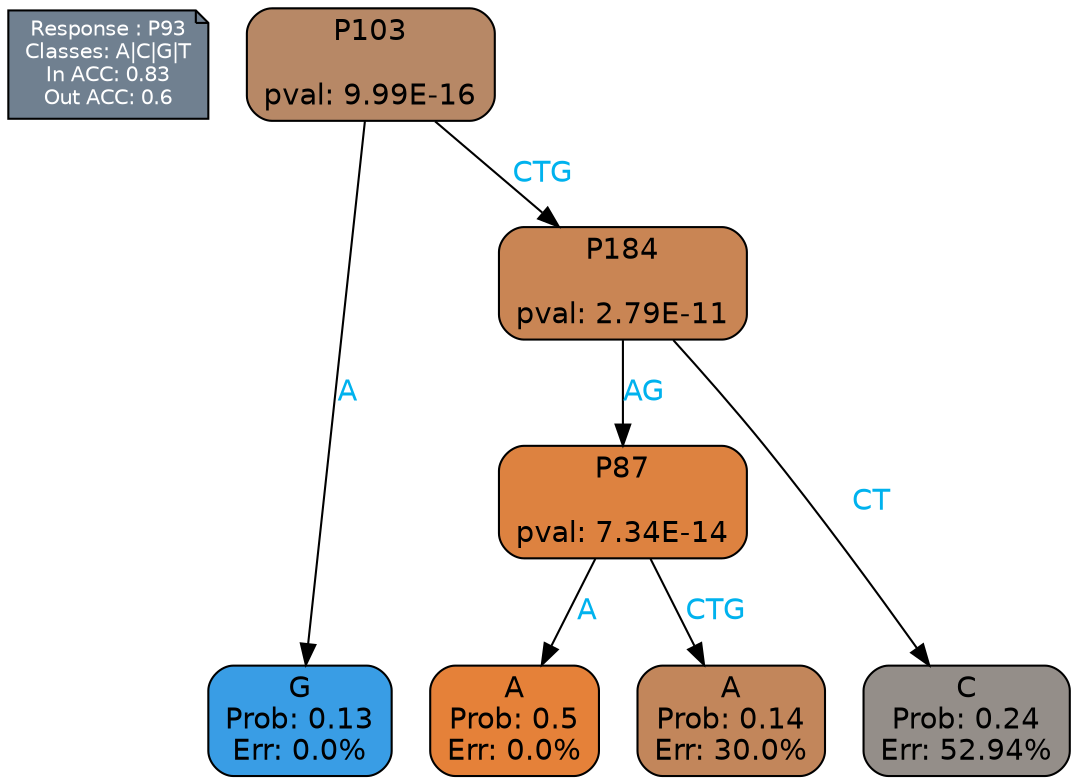 digraph Tree {
node [shape=box, style="filled, rounded", color="black", fontname=helvetica] ;
graph [ranksep=equally, splines=polylines, bgcolor=transparent, dpi=600] ;
edge [fontname=helvetica] ;
LEGEND [label="Response : P93
Classes: A|C|G|T
In ACC: 0.83
Out ACC: 0.6
",shape=note,align=left,style=filled,fillcolor="slategray",fontcolor="white",fontsize=10];1 [label="P103

pval: 9.99E-16", fillcolor="#b78866"] ;
2 [label="G
Prob: 0.13
Err: 0.0%", fillcolor="#399de5"] ;
3 [label="P184

pval: 2.79E-11", fillcolor="#c98554"] ;
4 [label="P87

pval: 7.34E-14", fillcolor="#dd8240"] ;
5 [label="A
Prob: 0.5
Err: 0.0%", fillcolor="#e58139"] ;
6 [label="A
Prob: 0.14
Err: 30.0%", fillcolor="#c2865b"] ;
7 [label="C
Prob: 0.24
Err: 52.94%", fillcolor="#948e89"] ;
1 -> 2 [label="A",fontcolor=deepskyblue2] ;
1 -> 3 [label="CTG",fontcolor=deepskyblue2] ;
3 -> 4 [label="AG",fontcolor=deepskyblue2] ;
3 -> 7 [label="CT",fontcolor=deepskyblue2] ;
4 -> 5 [label="A",fontcolor=deepskyblue2] ;
4 -> 6 [label="CTG",fontcolor=deepskyblue2] ;
{rank = same; 2;5;6;7;}{rank = same; LEGEND;1;}}